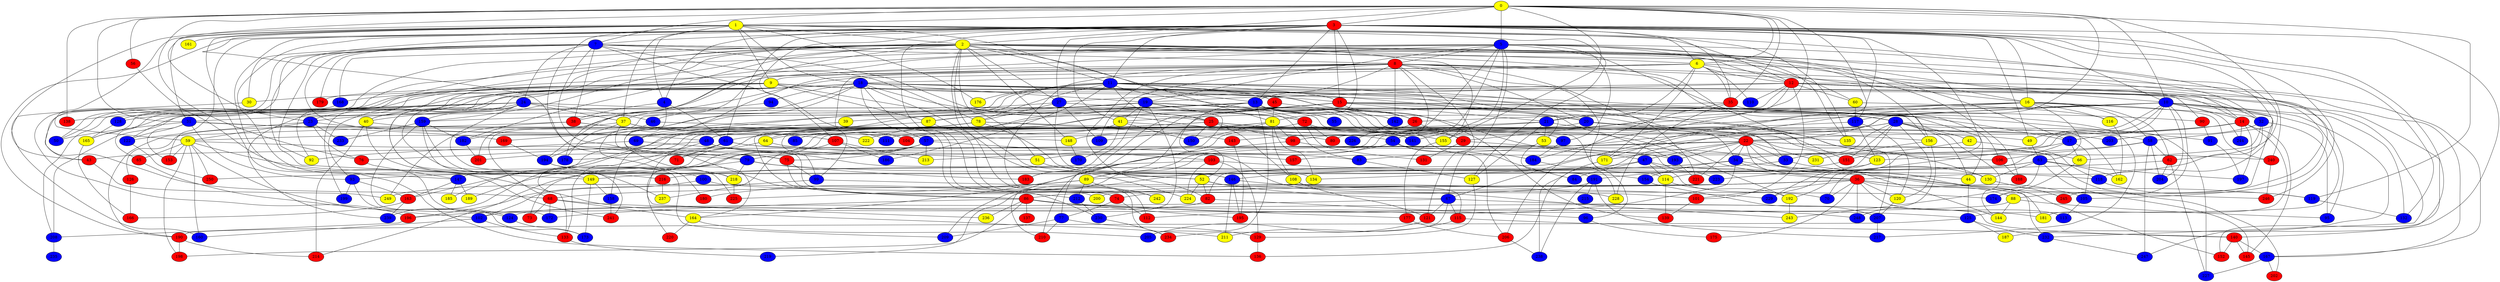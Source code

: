 graph {
0 [style = filled fillcolor = yellow];
1 [style = filled fillcolor = yellow];
2 [style = filled fillcolor = yellow];
3 [style = filled fillcolor = red];
4 [style = filled fillcolor = blue];
5 [style = filled fillcolor = blue];
6 [style = filled fillcolor = yellow];
7 [style = filled fillcolor = blue];
8 [style = filled fillcolor = red];
9 [style = filled fillcolor = yellow];
10 [style = filled fillcolor = blue];
11 [style = filled fillcolor = blue];
12 [style = filled fillcolor = red];
13 [style = filled fillcolor = blue];
14 [style = filled fillcolor = red];
15 [style = filled fillcolor = red];
16 [style = filled fillcolor = yellow];
17 [style = filled fillcolor = blue];
18 [style = filled fillcolor = blue];
19 [style = filled fillcolor = blue];
20 [style = filled fillcolor = blue];
21 [style = filled fillcolor = blue];
22 [style = filled fillcolor = red];
23 [style = filled fillcolor = blue];
24 [style = filled fillcolor = blue];
25 [style = filled fillcolor = red];
26 [style = filled fillcolor = red];
27 [style = filled fillcolor = blue];
28 [style = filled fillcolor = blue];
29 [style = filled fillcolor = red];
30 [style = filled fillcolor = yellow];
31 [style = filled fillcolor = blue];
32 [style = filled fillcolor = blue];
33 [style = filled fillcolor = blue];
34 [style = filled fillcolor = blue];
35 [style = filled fillcolor = red];
36 [style = filled fillcolor = red];
37 [style = filled fillcolor = yellow];
38 [style = filled fillcolor = red];
39 [style = filled fillcolor = yellow];
40 [style = filled fillcolor = yellow];
41 [style = filled fillcolor = yellow];
42 [style = filled fillcolor = yellow];
43 [style = filled fillcolor = red];
44 [style = filled fillcolor = yellow];
45 [style = filled fillcolor = red];
46 [style = filled fillcolor = blue];
47 [style = filled fillcolor = blue];
48 [style = filled fillcolor = blue];
49 [style = filled fillcolor = yellow];
50 [style = filled fillcolor = blue];
51 [style = filled fillcolor = yellow];
52 [style = filled fillcolor = yellow];
53 [style = filled fillcolor = yellow];
54 [style = filled fillcolor = blue];
55 [style = filled fillcolor = blue];
56 [style = filled fillcolor = red];
57 [style = filled fillcolor = blue];
58 [style = filled fillcolor = blue];
59 [style = filled fillcolor = yellow];
60 [style = filled fillcolor = yellow];
61 [style = filled fillcolor = blue];
62 [style = filled fillcolor = red];
63 [style = filled fillcolor = blue];
64 [style = filled fillcolor = yellow];
65 [style = filled fillcolor = red];
66 [style = filled fillcolor = yellow];
67 [style = filled fillcolor = blue];
68 [style = filled fillcolor = red];
69 [style = filled fillcolor = blue];
70 [style = filled fillcolor = blue];
71 [style = filled fillcolor = red];
72 [style = filled fillcolor = red];
73 [style = filled fillcolor = red];
74 [style = filled fillcolor = red];
75 [style = filled fillcolor = red];
76 [style = filled fillcolor = red];
77 [style = filled fillcolor = blue];
78 [style = filled fillcolor = yellow];
79 [style = filled fillcolor = blue];
80 [style = filled fillcolor = red];
81 [style = filled fillcolor = yellow];
82 [style = filled fillcolor = red];
83 [style = filled fillcolor = blue];
84 [style = filled fillcolor = blue];
85 [style = filled fillcolor = blue];
86 [style = filled fillcolor = red];
87 [style = filled fillcolor = yellow];
88 [style = filled fillcolor = yellow];
89 [style = filled fillcolor = yellow];
90 [style = filled fillcolor = red];
91 [style = filled fillcolor = blue];
92 [style = filled fillcolor = yellow];
93 [style = filled fillcolor = blue];
94 [style = filled fillcolor = blue];
95 [style = filled fillcolor = blue];
96 [style = filled fillcolor = blue];
97 [style = filled fillcolor = blue];
98 [style = filled fillcolor = red];
99 [style = filled fillcolor = blue];
100 [style = filled fillcolor = blue];
101 [style = filled fillcolor = red];
102 [style = filled fillcolor = blue];
103 [style = filled fillcolor = red];
104 [style = filled fillcolor = red];
105 [style = filled fillcolor = blue];
106 [style = filled fillcolor = red];
107 [style = filled fillcolor = red];
108 [style = filled fillcolor = yellow];
109 [style = filled fillcolor = blue];
110 [style = filled fillcolor = blue];
111 [style = filled fillcolor = blue];
112 [style = filled fillcolor = red];
113 [style = filled fillcolor = blue];
114 [style = filled fillcolor = yellow];
115 [style = filled fillcolor = red];
116 [style = filled fillcolor = yellow];
117 [style = filled fillcolor = blue];
118 [style = filled fillcolor = blue];
119 [style = filled fillcolor = blue];
120 [style = filled fillcolor = yellow];
121 [style = filled fillcolor = red];
122 [style = filled fillcolor = blue];
123 [style = filled fillcolor = yellow];
124 [style = filled fillcolor = blue];
125 [style = filled fillcolor = blue];
126 [style = filled fillcolor = red];
127 [style = filled fillcolor = yellow];
128 [style = filled fillcolor = blue];
129 [style = filled fillcolor = red];
130 [style = filled fillcolor = yellow];
131 [style = filled fillcolor = red];
132 [style = filled fillcolor = blue];
133 [style = filled fillcolor = red];
134 [style = filled fillcolor = yellow];
135 [style = filled fillcolor = yellow];
136 [style = filled fillcolor = red];
137 [style = filled fillcolor = red];
138 [style = filled fillcolor = red];
139 [style = filled fillcolor = red];
140 [style = filled fillcolor = red];
141 [style = filled fillcolor = blue];
142 [style = filled fillcolor = blue];
143 [style = filled fillcolor = red];
144 [style = filled fillcolor = yellow];
145 [style = filled fillcolor = red];
146 [style = filled fillcolor = blue];
147 [style = filled fillcolor = blue];
148 [style = filled fillcolor = yellow];
149 [style = filled fillcolor = yellow];
150 [style = filled fillcolor = blue];
151 [style = filled fillcolor = red];
152 [style = filled fillcolor = red];
153 [style = filled fillcolor = red];
154 [style = filled fillcolor = blue];
155 [style = filled fillcolor = yellow];
156 [style = filled fillcolor = yellow];
157 [style = filled fillcolor = red];
158 [style = filled fillcolor = blue];
159 [style = filled fillcolor = blue];
160 [style = filled fillcolor = blue];
161 [style = filled fillcolor = yellow];
162 [style = filled fillcolor = yellow];
163 [style = filled fillcolor = red];
164 [style = filled fillcolor = yellow];
165 [style = filled fillcolor = yellow];
166 [style = filled fillcolor = red];
167 [style = filled fillcolor = blue];
168 [style = filled fillcolor = blue];
169 [style = filled fillcolor = red];
170 [style = filled fillcolor = blue];
171 [style = filled fillcolor = yellow];
172 [style = filled fillcolor = blue];
173 [style = filled fillcolor = blue];
174 [style = filled fillcolor = blue];
175 [style = filled fillcolor = red];
176 [style = filled fillcolor = yellow];
177 [style = filled fillcolor = red];
178 [style = filled fillcolor = blue];
179 [style = filled fillcolor = red];
180 [style = filled fillcolor = red];
181 [style = filled fillcolor = yellow];
182 [style = filled fillcolor = blue];
183 [style = filled fillcolor = red];
184 [style = filled fillcolor = blue];
185 [style = filled fillcolor = yellow];
186 [style = filled fillcolor = blue];
187 [style = filled fillcolor = yellow];
188 [style = filled fillcolor = red];
189 [style = filled fillcolor = yellow];
190 [style = filled fillcolor = red];
191 [style = filled fillcolor = blue];
192 [style = filled fillcolor = yellow];
193 [style = filled fillcolor = blue];
194 [style = filled fillcolor = blue];
195 [style = filled fillcolor = red];
196 [style = filled fillcolor = red];
197 [style = filled fillcolor = blue];
198 [style = filled fillcolor = red];
199 [style = filled fillcolor = blue];
200 [style = filled fillcolor = yellow];
201 [style = filled fillcolor = red];
202 [style = filled fillcolor = red];
203 [style = filled fillcolor = blue];
204 [style = filled fillcolor = blue];
205 [style = filled fillcolor = blue];
206 [style = filled fillcolor = red];
207 [style = filled fillcolor = blue];
208 [style = filled fillcolor = blue];
209 [style = filled fillcolor = blue];
210 [style = filled fillcolor = red];
211 [style = filled fillcolor = yellow];
212 [style = filled fillcolor = blue];
213 [style = filled fillcolor = yellow];
214 [style = filled fillcolor = red];
215 [style = filled fillcolor = blue];
216 [style = filled fillcolor = red];
217 [style = filled fillcolor = blue];
218 [style = filled fillcolor = yellow];
219 [style = filled fillcolor = blue];
220 [style = filled fillcolor = red];
221 [style = filled fillcolor = red];
222 [style = filled fillcolor = yellow];
223 [style = filled fillcolor = blue];
224 [style = filled fillcolor = yellow];
225 [style = filled fillcolor = red];
226 [style = filled fillcolor = blue];
227 [style = filled fillcolor = blue];
228 [style = filled fillcolor = yellow];
229 [style = filled fillcolor = blue];
230 [style = filled fillcolor = blue];
231 [style = filled fillcolor = yellow];
232 [style = filled fillcolor = blue];
233 [style = filled fillcolor = blue];
234 [style = filled fillcolor = red];
235 [style = filled fillcolor = blue];
236 [style = filled fillcolor = yellow];
237 [style = filled fillcolor = yellow];
238 [style = filled fillcolor = blue];
239 [style = filled fillcolor = blue];
240 [style = filled fillcolor = red];
241 [style = filled fillcolor = red];
242 [style = filled fillcolor = yellow];
243 [style = filled fillcolor = yellow];
244 [style = filled fillcolor = blue];
245 [style = filled fillcolor = red];
246 [style = filled fillcolor = red];
247 [style = filled fillcolor = blue];
248 [style = filled fillcolor = blue];
249 [style = filled fillcolor = yellow];
250 [style = filled fillcolor = red];
0 -- 5;
0 -- 3;
0 -- 2;
0 -- 1;
0 -- 6;
0 -- 7;
0 -- 10;
0 -- 22;
0 -- 23;
0 -- 29;
0 -- 31;
0 -- 35;
0 -- 56;
0 -- 76;
0 -- 119;
0 -- 138;
0 -- 155;
0 -- 171;
0 -- 240;
1 -- 2;
1 -- 4;
1 -- 9;
1 -- 12;
1 -- 18;
1 -- 31;
1 -- 37;
1 -- 43;
1 -- 58;
1 -- 59;
1 -- 79;
1 -- 81;
1 -- 86;
1 -- 127;
1 -- 135;
1 -- 136;
1 -- 161;
1 -- 176;
2 -- 6;
2 -- 11;
2 -- 13;
2 -- 17;
2 -- 23;
2 -- 27;
2 -- 32;
2 -- 40;
2 -- 43;
2 -- 51;
2 -- 52;
2 -- 60;
2 -- 92;
2 -- 106;
2 -- 112;
2 -- 128;
2 -- 148;
2 -- 155;
2 -- 156;
2 -- 159;
2 -- 168;
2 -- 178;
2 -- 182;
3 -- 4;
3 -- 6;
3 -- 7;
3 -- 10;
3 -- 11;
3 -- 13;
3 -- 15;
3 -- 16;
3 -- 27;
3 -- 35;
3 -- 41;
3 -- 49;
3 -- 61;
3 -- 62;
3 -- 74;
3 -- 81;
3 -- 107;
3 -- 117;
3 -- 124;
3 -- 132;
3 -- 140;
3 -- 149;
3 -- 153;
3 -- 190;
3 -- 229;
3 -- 241;
3 -- 246;
3 -- 247;
4 -- 38;
4 -- 61;
4 -- 200;
5 -- 8;
5 -- 12;
5 -- 19;
5 -- 37;
5 -- 40;
5 -- 50;
5 -- 67;
5 -- 97;
5 -- 98;
5 -- 105;
5 -- 135;
5 -- 141;
5 -- 143;
5 -- 151;
5 -- 188;
5 -- 194;
6 -- 12;
6 -- 16;
6 -- 18;
6 -- 21;
6 -- 35;
6 -- 110;
6 -- 165;
6 -- 167;
6 -- 171;
6 -- 201;
7 -- 8;
7 -- 10;
7 -- 16;
7 -- 24;
7 -- 25;
7 -- 30;
7 -- 38;
7 -- 48;
7 -- 50;
7 -- 68;
7 -- 78;
7 -- 79;
7 -- 92;
7 -- 95;
7 -- 179;
7 -- 230;
8 -- 9;
8 -- 13;
8 -- 14;
8 -- 20;
8 -- 28;
8 -- 38;
8 -- 54;
8 -- 69;
8 -- 82;
8 -- 99;
8 -- 109;
8 -- 114;
8 -- 121;
8 -- 125;
8 -- 142;
8 -- 221;
8 -- 242;
9 -- 15;
9 -- 17;
9 -- 30;
9 -- 80;
9 -- 87;
9 -- 118;
9 -- 168;
9 -- 179;
9 -- 208;
9 -- 216;
9 -- 232;
10 -- 14;
10 -- 48;
10 -- 49;
10 -- 51;
10 -- 83;
10 -- 88;
10 -- 117;
10 -- 132;
10 -- 148;
10 -- 157;
10 -- 174;
10 -- 187;
10 -- 192;
10 -- 204;
10 -- 244;
10 -- 245;
11 -- 15;
11 -- 25;
11 -- 26;
11 -- 45;
11 -- 69;
11 -- 72;
11 -- 78;
11 -- 130;
11 -- 152;
11 -- 164;
11 -- 176;
11 -- 186;
11 -- 194;
11 -- 207;
12 -- 14;
12 -- 19;
12 -- 26;
12 -- 27;
12 -- 32;
12 -- 60;
12 -- 90;
12 -- 101;
12 -- 110;
12 -- 167;
12 -- 184;
13 -- 20;
13 -- 26;
13 -- 29;
13 -- 34;
13 -- 39;
13 -- 52;
13 -- 55;
13 -- 71;
13 -- 87;
13 -- 141;
13 -- 159;
13 -- 184;
13 -- 205;
13 -- 208;
14 -- 17;
14 -- 22;
14 -- 82;
14 -- 145;
14 -- 181;
14 -- 197;
14 -- 244;
15 -- 20;
15 -- 21;
15 -- 77;
15 -- 89;
15 -- 90;
15 -- 91;
15 -- 99;
15 -- 139;
15 -- 183;
15 -- 193;
15 -- 236;
16 -- 21;
16 -- 32;
16 -- 58;
16 -- 62;
16 -- 63;
16 -- 67;
16 -- 87;
16 -- 116;
16 -- 136;
16 -- 240;
17 -- 34;
17 -- 66;
17 -- 70;
17 -- 105;
18 -- 19;
18 -- 25;
18 -- 33;
18 -- 44;
18 -- 46;
18 -- 47;
18 -- 53;
18 -- 57;
18 -- 65;
18 -- 74;
18 -- 93;
18 -- 94;
18 -- 106;
18 -- 122;
18 -- 149;
18 -- 199;
18 -- 218;
18 -- 224;
18 -- 239;
19 -- 23;
19 -- 28;
19 -- 31;
19 -- 36;
19 -- 41;
19 -- 64;
19 -- 83;
19 -- 156;
19 -- 162;
19 -- 183;
19 -- 213;
19 -- 230;
20 -- 22;
20 -- 59;
20 -- 123;
21 -- 53;
21 -- 80;
21 -- 104;
21 -- 127;
21 -- 156;
22 -- 33;
22 -- 34;
22 -- 43;
22 -- 47;
22 -- 66;
22 -- 79;
22 -- 152;
22 -- 171;
22 -- 181;
22 -- 193;
22 -- 202;
22 -- 209;
22 -- 221;
22 -- 231;
23 -- 59;
23 -- 76;
23 -- 122;
23 -- 148;
23 -- 233;
24 -- 37;
24 -- 40;
24 -- 46;
24 -- 72;
24 -- 100;
24 -- 128;
24 -- 138;
24 -- 159;
24 -- 165;
24 -- 209;
25 -- 61;
25 -- 85;
25 -- 96;
25 -- 98;
25 -- 108;
25 -- 144;
25 -- 150;
25 -- 203;
26 -- 29;
26 -- 210;
27 -- 72;
27 -- 78;
27 -- 109;
27 -- 146;
27 -- 169;
28 -- 33;
28 -- 42;
28 -- 44;
28 -- 48;
28 -- 57;
28 -- 58;
28 -- 111;
28 -- 114;
28 -- 120;
28 -- 144;
28 -- 151;
28 -- 227;
29 -- 131;
29 -- 223;
30 -- 160;
31 -- 49;
31 -- 50;
31 -- 93;
31 -- 122;
31 -- 153;
31 -- 169;
32 -- 36;
32 -- 66;
32 -- 95;
32 -- 203;
33 -- 216;
33 -- 232;
34 -- 36;
34 -- 44;
34 -- 112;
34 -- 146;
34 -- 154;
34 -- 219;
35 -- 41;
35 -- 206;
35 -- 217;
35 -- 228;
36 -- 68;
36 -- 70;
36 -- 74;
36 -- 86;
36 -- 88;
36 -- 101;
36 -- 105;
36 -- 113;
36 -- 120;
36 -- 175;
36 -- 200;
36 -- 246;
36 -- 248;
37 -- 75;
37 -- 104;
37 -- 126;
37 -- 178;
37 -- 222;
38 -- 107;
38 -- 111;
38 -- 190;
38 -- 249;
39 -- 69;
40 -- 97;
40 -- 214;
40 -- 237;
41 -- 64;
41 -- 135;
41 -- 150;
41 -- 170;
41 -- 222;
42 -- 118;
42 -- 151;
43 -- 249;
44 -- 125;
45 -- 81;
45 -- 142;
46 -- 54;
46 -- 68;
47 -- 70;
47 -- 84;
47 -- 114;
47 -- 118;
47 -- 134;
48 -- 51;
48 -- 76;
48 -- 133;
48 -- 157;
49 -- 63;
51 -- 52;
52 -- 67;
52 -- 82;
52 -- 174;
52 -- 224;
53 -- 191;
54 -- 84;
54 -- 89;
54 -- 206;
54 -- 240;
56 -- 147;
57 -- 73;
57 -- 75;
57 -- 103;
57 -- 178;
57 -- 213;
58 -- 62;
58 -- 106;
58 -- 123;
58 -- 204;
58 -- 247;
59 -- 65;
59 -- 75;
59 -- 124;
59 -- 153;
59 -- 160;
59 -- 198;
59 -- 211;
59 -- 250;
60 -- 116;
60 -- 117;
61 -- 71;
61 -- 133;
61 -- 193;
61 -- 201;
61 -- 243;
62 -- 89;
62 -- 204;
62 -- 227;
63 -- 93;
63 -- 130;
63 -- 145;
63 -- 162;
63 -- 197;
63 -- 243;
63 -- 250;
64 -- 83;
64 -- 163;
65 -- 102;
66 -- 174;
67 -- 115;
67 -- 121;
67 -- 140;
67 -- 196;
67 -- 234;
68 -- 73;
68 -- 164;
68 -- 172;
68 -- 181;
69 -- 92;
69 -- 134;
72 -- 80;
72 -- 131;
72 -- 155;
72 -- 192;
72 -- 220;
74 -- 77;
74 -- 112;
75 -- 99;
75 -- 212;
76 -- 147;
77 -- 129;
77 -- 209;
77 -- 210;
78 -- 86;
78 -- 141;
78 -- 143;
78 -- 146;
78 -- 147;
78 -- 158;
78 -- 185;
79 -- 154;
79 -- 183;
79 -- 214;
79 -- 218;
81 -- 98;
81 -- 108;
81 -- 109;
81 -- 134;
81 -- 150;
81 -- 189;
82 -- 96;
82 -- 124;
83 -- 127;
86 -- 125;
86 -- 137;
86 -- 172;
86 -- 177;
86 -- 195;
86 -- 198;
86 -- 236;
86 -- 248;
87 -- 234;
87 -- 239;
88 -- 95;
88 -- 102;
88 -- 144;
89 -- 180;
89 -- 212;
89 -- 225;
89 -- 242;
90 -- 91;
91 -- 197;
93 -- 163;
93 -- 173;
93 -- 199;
94 -- 182;
96 -- 175;
97 -- 184;
98 -- 130;
98 -- 210;
99 -- 102;
99 -- 228;
100 -- 101;
100 -- 196;
101 -- 139;
102 -- 133;
102 -- 160;
103 -- 119;
103 -- 129;
103 -- 149;
103 -- 224;
105 -- 113;
106 -- 188;
107 -- 186;
107 -- 213;
107 -- 237;
108 -- 115;
108 -- 121;
114 -- 139;
114 -- 192;
115 -- 140;
115 -- 211;
116 -- 162;
117 -- 120;
117 -- 123;
117 -- 164;
118 -- 119;
119 -- 132;
120 -- 207;
121 -- 205;
122 -- 250;
123 -- 223;
123 -- 229;
124 -- 173;
125 -- 187;
125 -- 190;
125 -- 232;
126 -- 166;
127 -- 129;
128 -- 165;
129 -- 136;
130 -- 245;
133 -- 219;
140 -- 145;
140 -- 152;
140 -- 167;
142 -- 226;
143 -- 195;
146 -- 195;
146 -- 211;
146 -- 229;
147 -- 163;
147 -- 185;
147 -- 189;
148 -- 170;
149 -- 158;
149 -- 173;
151 -- 191;
154 -- 207;
155 -- 177;
156 -- 231;
156 -- 248;
158 -- 241;
159 -- 172;
159 -- 180;
159 -- 182;
159 -- 233;
159 -- 241;
163 -- 166;
163 -- 239;
164 -- 205;
164 -- 220;
165 -- 166;
167 -- 202;
167 -- 227;
168 -- 196;
169 -- 194;
171 -- 238;
177 -- 206;
182 -- 201;
184 -- 228;
190 -- 198;
190 -- 214;
191 -- 215;
191 -- 217;
191 -- 238;
191 -- 249;
192 -- 243;
193 -- 221;
194 -- 218;
194 -- 225;
196 -- 208;
206 -- 238;
207 -- 217;
208 -- 235;
212 -- 230;
216 -- 237;
218 -- 225;
230 -- 234;
232 -- 247;
240 -- 246;
}
